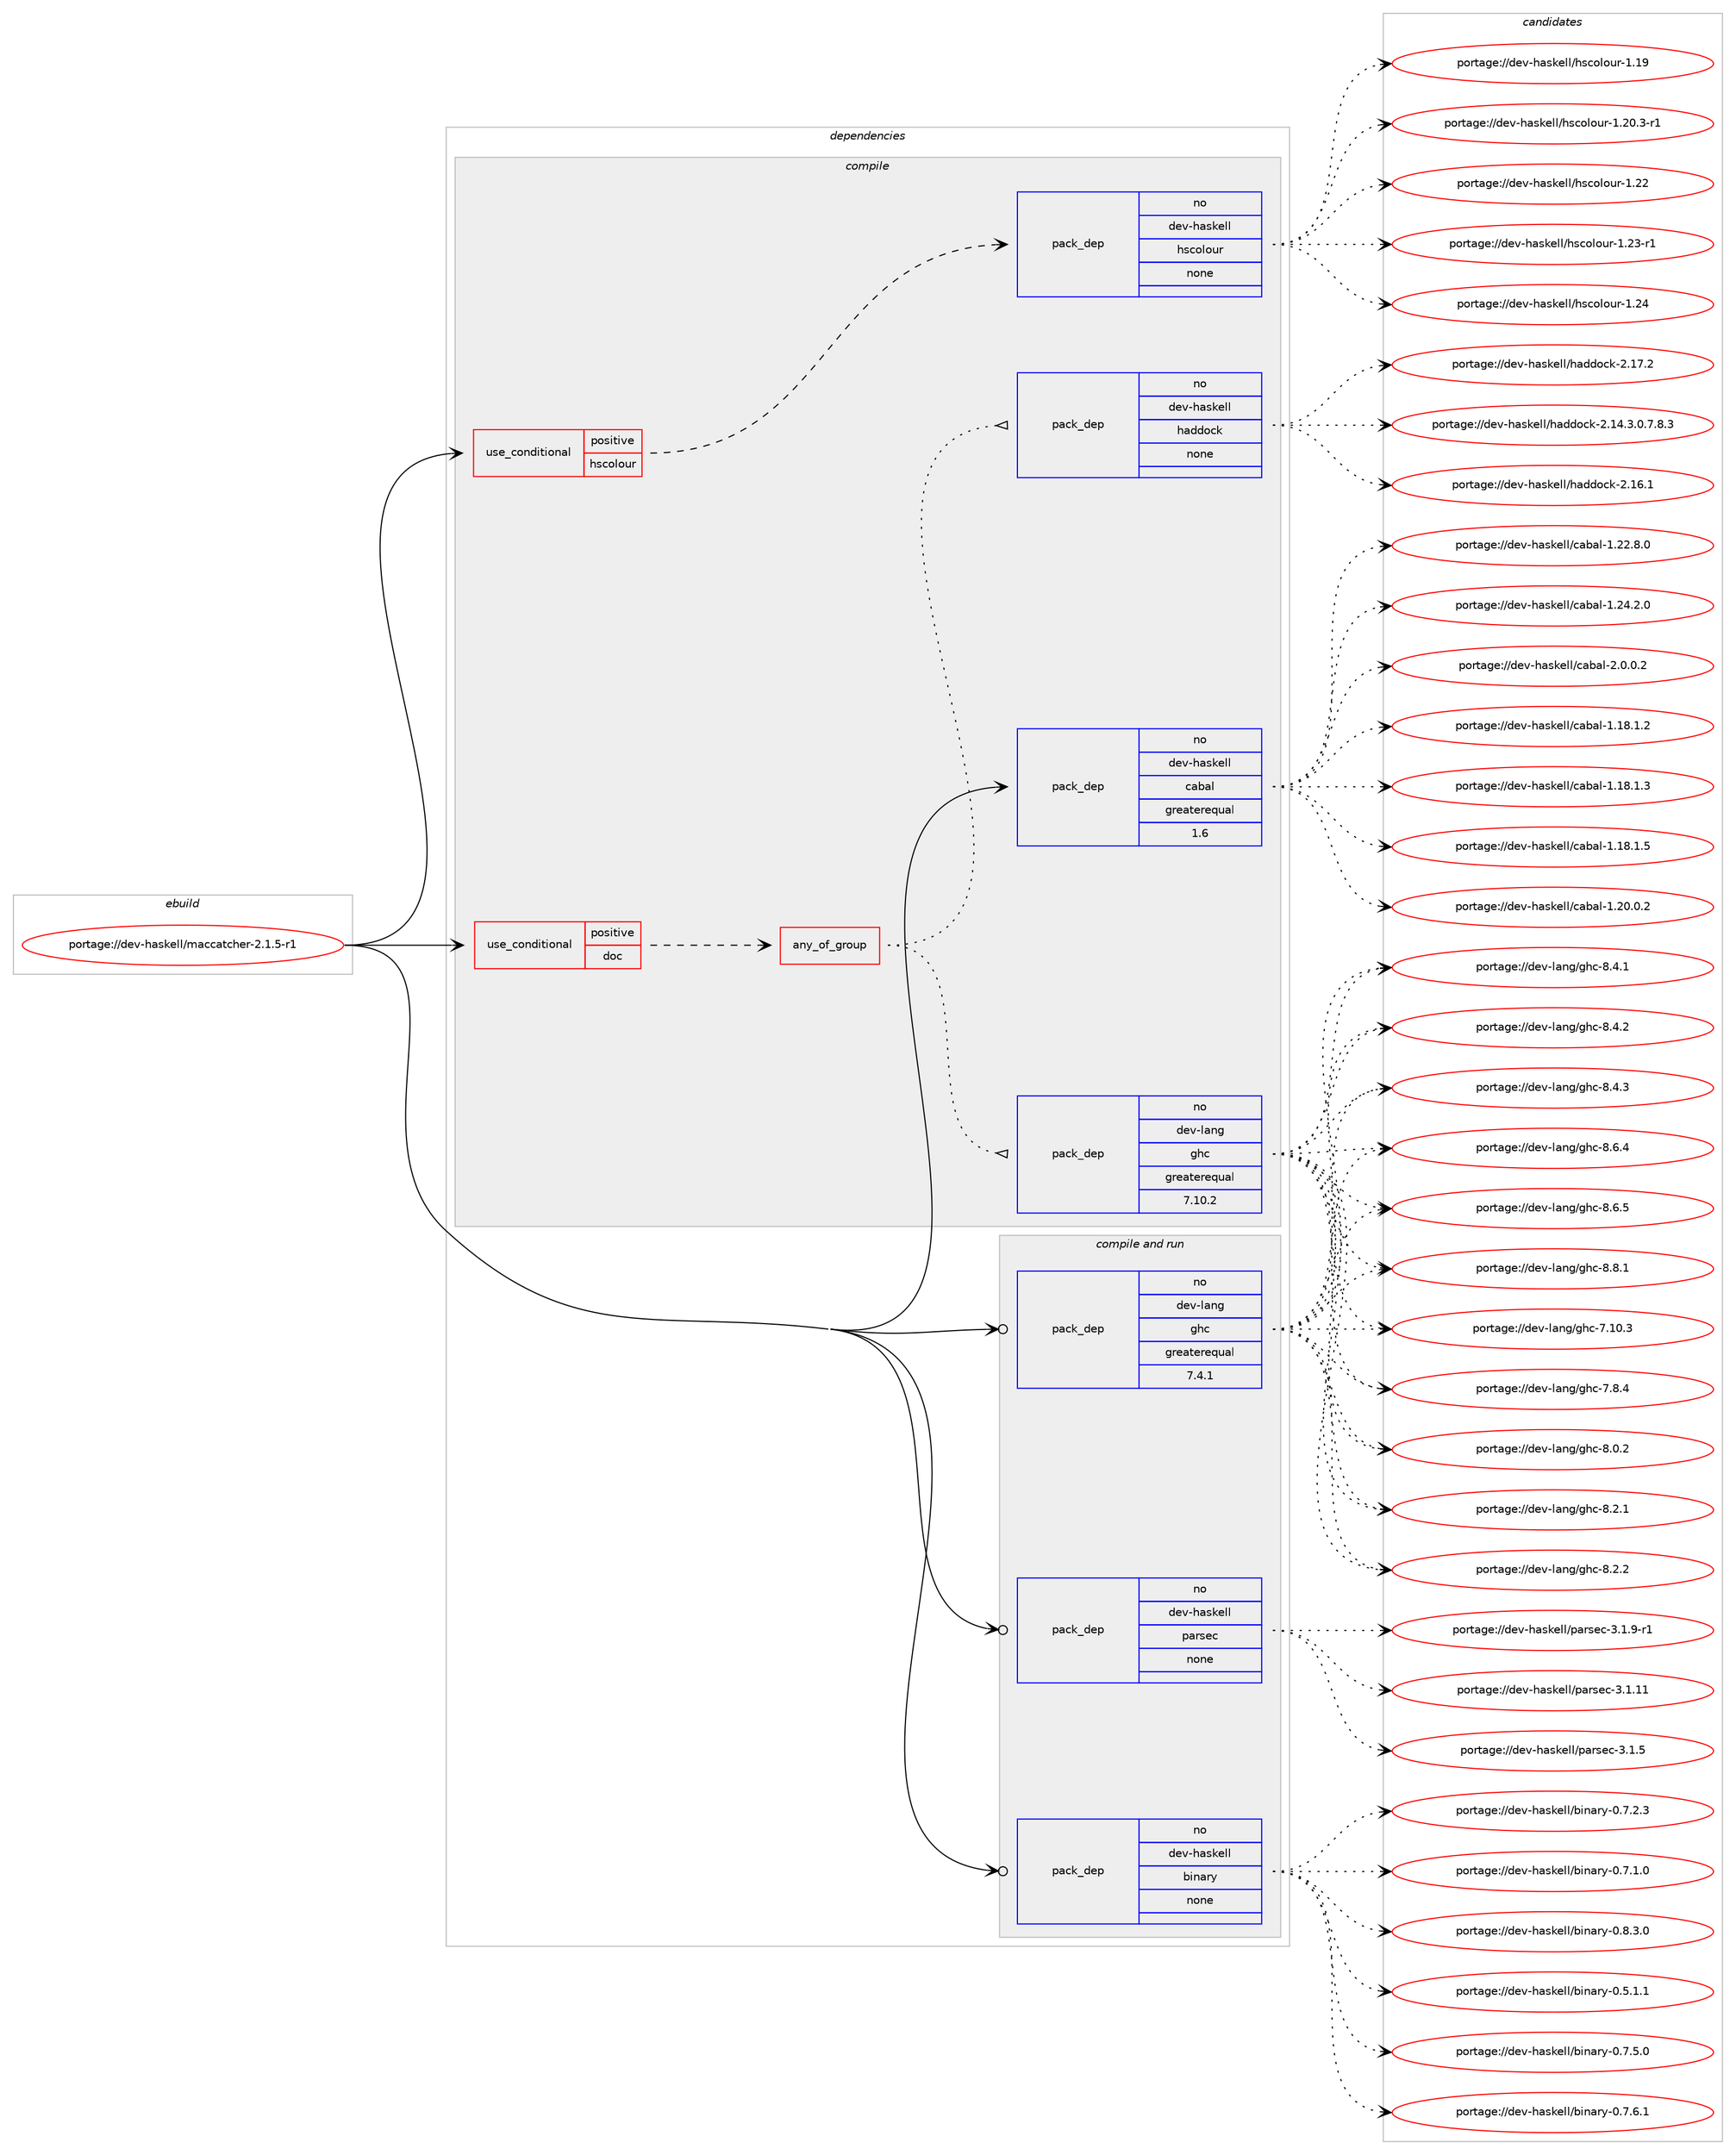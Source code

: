 digraph prolog {

# *************
# Graph options
# *************

newrank=true;
concentrate=true;
compound=true;
graph [rankdir=LR,fontname=Helvetica,fontsize=10,ranksep=1.5];#, ranksep=2.5, nodesep=0.2];
edge  [arrowhead=vee];
node  [fontname=Helvetica,fontsize=10];

# **********
# The ebuild
# **********

subgraph cluster_leftcol {
color=gray;
rank=same;
label=<<i>ebuild</i>>;
id [label="portage://dev-haskell/maccatcher-2.1.5-r1", color=red, width=4, href="../dev-haskell/maccatcher-2.1.5-r1.svg"];
}

# ****************
# The dependencies
# ****************

subgraph cluster_midcol {
color=gray;
label=<<i>dependencies</i>>;
subgraph cluster_compile {
fillcolor="#eeeeee";
style=filled;
label=<<i>compile</i>>;
subgraph cond16141 {
dependency74151 [label=<<TABLE BORDER="0" CELLBORDER="1" CELLSPACING="0" CELLPADDING="4"><TR><TD ROWSPAN="3" CELLPADDING="10">use_conditional</TD></TR><TR><TD>positive</TD></TR><TR><TD>doc</TD></TR></TABLE>>, shape=none, color=red];
subgraph any1998 {
dependency74152 [label=<<TABLE BORDER="0" CELLBORDER="1" CELLSPACING="0" CELLPADDING="4"><TR><TD CELLPADDING="10">any_of_group</TD></TR></TABLE>>, shape=none, color=red];subgraph pack55953 {
dependency74153 [label=<<TABLE BORDER="0" CELLBORDER="1" CELLSPACING="0" CELLPADDING="4" WIDTH="220"><TR><TD ROWSPAN="6" CELLPADDING="30">pack_dep</TD></TR><TR><TD WIDTH="110">no</TD></TR><TR><TD>dev-haskell</TD></TR><TR><TD>haddock</TD></TR><TR><TD>none</TD></TR><TR><TD></TD></TR></TABLE>>, shape=none, color=blue];
}
dependency74152:e -> dependency74153:w [weight=20,style="dotted",arrowhead="oinv"];
subgraph pack55954 {
dependency74154 [label=<<TABLE BORDER="0" CELLBORDER="1" CELLSPACING="0" CELLPADDING="4" WIDTH="220"><TR><TD ROWSPAN="6" CELLPADDING="30">pack_dep</TD></TR><TR><TD WIDTH="110">no</TD></TR><TR><TD>dev-lang</TD></TR><TR><TD>ghc</TD></TR><TR><TD>greaterequal</TD></TR><TR><TD>7.10.2</TD></TR></TABLE>>, shape=none, color=blue];
}
dependency74152:e -> dependency74154:w [weight=20,style="dotted",arrowhead="oinv"];
}
dependency74151:e -> dependency74152:w [weight=20,style="dashed",arrowhead="vee"];
}
id:e -> dependency74151:w [weight=20,style="solid",arrowhead="vee"];
subgraph cond16142 {
dependency74155 [label=<<TABLE BORDER="0" CELLBORDER="1" CELLSPACING="0" CELLPADDING="4"><TR><TD ROWSPAN="3" CELLPADDING="10">use_conditional</TD></TR><TR><TD>positive</TD></TR><TR><TD>hscolour</TD></TR></TABLE>>, shape=none, color=red];
subgraph pack55955 {
dependency74156 [label=<<TABLE BORDER="0" CELLBORDER="1" CELLSPACING="0" CELLPADDING="4" WIDTH="220"><TR><TD ROWSPAN="6" CELLPADDING="30">pack_dep</TD></TR><TR><TD WIDTH="110">no</TD></TR><TR><TD>dev-haskell</TD></TR><TR><TD>hscolour</TD></TR><TR><TD>none</TD></TR><TR><TD></TD></TR></TABLE>>, shape=none, color=blue];
}
dependency74155:e -> dependency74156:w [weight=20,style="dashed",arrowhead="vee"];
}
id:e -> dependency74155:w [weight=20,style="solid",arrowhead="vee"];
subgraph pack55956 {
dependency74157 [label=<<TABLE BORDER="0" CELLBORDER="1" CELLSPACING="0" CELLPADDING="4" WIDTH="220"><TR><TD ROWSPAN="6" CELLPADDING="30">pack_dep</TD></TR><TR><TD WIDTH="110">no</TD></TR><TR><TD>dev-haskell</TD></TR><TR><TD>cabal</TD></TR><TR><TD>greaterequal</TD></TR><TR><TD>1.6</TD></TR></TABLE>>, shape=none, color=blue];
}
id:e -> dependency74157:w [weight=20,style="solid",arrowhead="vee"];
}
subgraph cluster_compileandrun {
fillcolor="#eeeeee";
style=filled;
label=<<i>compile and run</i>>;
subgraph pack55957 {
dependency74158 [label=<<TABLE BORDER="0" CELLBORDER="1" CELLSPACING="0" CELLPADDING="4" WIDTH="220"><TR><TD ROWSPAN="6" CELLPADDING="30">pack_dep</TD></TR><TR><TD WIDTH="110">no</TD></TR><TR><TD>dev-haskell</TD></TR><TR><TD>binary</TD></TR><TR><TD>none</TD></TR><TR><TD></TD></TR></TABLE>>, shape=none, color=blue];
}
id:e -> dependency74158:w [weight=20,style="solid",arrowhead="odotvee"];
subgraph pack55958 {
dependency74159 [label=<<TABLE BORDER="0" CELLBORDER="1" CELLSPACING="0" CELLPADDING="4" WIDTH="220"><TR><TD ROWSPAN="6" CELLPADDING="30">pack_dep</TD></TR><TR><TD WIDTH="110">no</TD></TR><TR><TD>dev-haskell</TD></TR><TR><TD>parsec</TD></TR><TR><TD>none</TD></TR><TR><TD></TD></TR></TABLE>>, shape=none, color=blue];
}
id:e -> dependency74159:w [weight=20,style="solid",arrowhead="odotvee"];
subgraph pack55959 {
dependency74160 [label=<<TABLE BORDER="0" CELLBORDER="1" CELLSPACING="0" CELLPADDING="4" WIDTH="220"><TR><TD ROWSPAN="6" CELLPADDING="30">pack_dep</TD></TR><TR><TD WIDTH="110">no</TD></TR><TR><TD>dev-lang</TD></TR><TR><TD>ghc</TD></TR><TR><TD>greaterequal</TD></TR><TR><TD>7.4.1</TD></TR></TABLE>>, shape=none, color=blue];
}
id:e -> dependency74160:w [weight=20,style="solid",arrowhead="odotvee"];
}
subgraph cluster_run {
fillcolor="#eeeeee";
style=filled;
label=<<i>run</i>>;
}
}

# **************
# The candidates
# **************

subgraph cluster_choices {
rank=same;
color=gray;
label=<<i>candidates</i>>;

subgraph choice55953 {
color=black;
nodesep=1;
choiceportage1001011184510497115107101108108471049710010011199107455046495246514648465546564651 [label="portage://dev-haskell/haddock-2.14.3.0.7.8.3", color=red, width=4,href="../dev-haskell/haddock-2.14.3.0.7.8.3.svg"];
choiceportage100101118451049711510710110810847104971001001119910745504649544649 [label="portage://dev-haskell/haddock-2.16.1", color=red, width=4,href="../dev-haskell/haddock-2.16.1.svg"];
choiceportage100101118451049711510710110810847104971001001119910745504649554650 [label="portage://dev-haskell/haddock-2.17.2", color=red, width=4,href="../dev-haskell/haddock-2.17.2.svg"];
dependency74153:e -> choiceportage1001011184510497115107101108108471049710010011199107455046495246514648465546564651:w [style=dotted,weight="100"];
dependency74153:e -> choiceportage100101118451049711510710110810847104971001001119910745504649544649:w [style=dotted,weight="100"];
dependency74153:e -> choiceportage100101118451049711510710110810847104971001001119910745504649554650:w [style=dotted,weight="100"];
}
subgraph choice55954 {
color=black;
nodesep=1;
choiceportage1001011184510897110103471031049945554649484651 [label="portage://dev-lang/ghc-7.10.3", color=red, width=4,href="../dev-lang/ghc-7.10.3.svg"];
choiceportage10010111845108971101034710310499455546564652 [label="portage://dev-lang/ghc-7.8.4", color=red, width=4,href="../dev-lang/ghc-7.8.4.svg"];
choiceportage10010111845108971101034710310499455646484650 [label="portage://dev-lang/ghc-8.0.2", color=red, width=4,href="../dev-lang/ghc-8.0.2.svg"];
choiceportage10010111845108971101034710310499455646504649 [label="portage://dev-lang/ghc-8.2.1", color=red, width=4,href="../dev-lang/ghc-8.2.1.svg"];
choiceportage10010111845108971101034710310499455646504650 [label="portage://dev-lang/ghc-8.2.2", color=red, width=4,href="../dev-lang/ghc-8.2.2.svg"];
choiceportage10010111845108971101034710310499455646524649 [label="portage://dev-lang/ghc-8.4.1", color=red, width=4,href="../dev-lang/ghc-8.4.1.svg"];
choiceportage10010111845108971101034710310499455646524650 [label="portage://dev-lang/ghc-8.4.2", color=red, width=4,href="../dev-lang/ghc-8.4.2.svg"];
choiceportage10010111845108971101034710310499455646524651 [label="portage://dev-lang/ghc-8.4.3", color=red, width=4,href="../dev-lang/ghc-8.4.3.svg"];
choiceportage10010111845108971101034710310499455646544652 [label="portage://dev-lang/ghc-8.6.4", color=red, width=4,href="../dev-lang/ghc-8.6.4.svg"];
choiceportage10010111845108971101034710310499455646544653 [label="portage://dev-lang/ghc-8.6.5", color=red, width=4,href="../dev-lang/ghc-8.6.5.svg"];
choiceportage10010111845108971101034710310499455646564649 [label="portage://dev-lang/ghc-8.8.1", color=red, width=4,href="../dev-lang/ghc-8.8.1.svg"];
dependency74154:e -> choiceportage1001011184510897110103471031049945554649484651:w [style=dotted,weight="100"];
dependency74154:e -> choiceportage10010111845108971101034710310499455546564652:w [style=dotted,weight="100"];
dependency74154:e -> choiceportage10010111845108971101034710310499455646484650:w [style=dotted,weight="100"];
dependency74154:e -> choiceportage10010111845108971101034710310499455646504649:w [style=dotted,weight="100"];
dependency74154:e -> choiceportage10010111845108971101034710310499455646504650:w [style=dotted,weight="100"];
dependency74154:e -> choiceportage10010111845108971101034710310499455646524649:w [style=dotted,weight="100"];
dependency74154:e -> choiceportage10010111845108971101034710310499455646524650:w [style=dotted,weight="100"];
dependency74154:e -> choiceportage10010111845108971101034710310499455646524651:w [style=dotted,weight="100"];
dependency74154:e -> choiceportage10010111845108971101034710310499455646544652:w [style=dotted,weight="100"];
dependency74154:e -> choiceportage10010111845108971101034710310499455646544653:w [style=dotted,weight="100"];
dependency74154:e -> choiceportage10010111845108971101034710310499455646564649:w [style=dotted,weight="100"];
}
subgraph choice55955 {
color=black;
nodesep=1;
choiceportage100101118451049711510710110810847104115991111081111171144549464957 [label="portage://dev-haskell/hscolour-1.19", color=red, width=4,href="../dev-haskell/hscolour-1.19.svg"];
choiceportage10010111845104971151071011081084710411599111108111117114454946504846514511449 [label="portage://dev-haskell/hscolour-1.20.3-r1", color=red, width=4,href="../dev-haskell/hscolour-1.20.3-r1.svg"];
choiceportage100101118451049711510710110810847104115991111081111171144549465050 [label="portage://dev-haskell/hscolour-1.22", color=red, width=4,href="../dev-haskell/hscolour-1.22.svg"];
choiceportage1001011184510497115107101108108471041159911110811111711445494650514511449 [label="portage://dev-haskell/hscolour-1.23-r1", color=red, width=4,href="../dev-haskell/hscolour-1.23-r1.svg"];
choiceportage100101118451049711510710110810847104115991111081111171144549465052 [label="portage://dev-haskell/hscolour-1.24", color=red, width=4,href="../dev-haskell/hscolour-1.24.svg"];
dependency74156:e -> choiceportage100101118451049711510710110810847104115991111081111171144549464957:w [style=dotted,weight="100"];
dependency74156:e -> choiceportage10010111845104971151071011081084710411599111108111117114454946504846514511449:w [style=dotted,weight="100"];
dependency74156:e -> choiceportage100101118451049711510710110810847104115991111081111171144549465050:w [style=dotted,weight="100"];
dependency74156:e -> choiceportage1001011184510497115107101108108471041159911110811111711445494650514511449:w [style=dotted,weight="100"];
dependency74156:e -> choiceportage100101118451049711510710110810847104115991111081111171144549465052:w [style=dotted,weight="100"];
}
subgraph choice55956 {
color=black;
nodesep=1;
choiceportage10010111845104971151071011081084799979897108454946495646494650 [label="portage://dev-haskell/cabal-1.18.1.2", color=red, width=4,href="../dev-haskell/cabal-1.18.1.2.svg"];
choiceportage10010111845104971151071011081084799979897108454946495646494651 [label="portage://dev-haskell/cabal-1.18.1.3", color=red, width=4,href="../dev-haskell/cabal-1.18.1.3.svg"];
choiceportage10010111845104971151071011081084799979897108454946495646494653 [label="portage://dev-haskell/cabal-1.18.1.5", color=red, width=4,href="../dev-haskell/cabal-1.18.1.5.svg"];
choiceportage10010111845104971151071011081084799979897108454946504846484650 [label="portage://dev-haskell/cabal-1.20.0.2", color=red, width=4,href="../dev-haskell/cabal-1.20.0.2.svg"];
choiceportage10010111845104971151071011081084799979897108454946505046564648 [label="portage://dev-haskell/cabal-1.22.8.0", color=red, width=4,href="../dev-haskell/cabal-1.22.8.0.svg"];
choiceportage10010111845104971151071011081084799979897108454946505246504648 [label="portage://dev-haskell/cabal-1.24.2.0", color=red, width=4,href="../dev-haskell/cabal-1.24.2.0.svg"];
choiceportage100101118451049711510710110810847999798971084550464846484650 [label="portage://dev-haskell/cabal-2.0.0.2", color=red, width=4,href="../dev-haskell/cabal-2.0.0.2.svg"];
dependency74157:e -> choiceportage10010111845104971151071011081084799979897108454946495646494650:w [style=dotted,weight="100"];
dependency74157:e -> choiceportage10010111845104971151071011081084799979897108454946495646494651:w [style=dotted,weight="100"];
dependency74157:e -> choiceportage10010111845104971151071011081084799979897108454946495646494653:w [style=dotted,weight="100"];
dependency74157:e -> choiceportage10010111845104971151071011081084799979897108454946504846484650:w [style=dotted,weight="100"];
dependency74157:e -> choiceportage10010111845104971151071011081084799979897108454946505046564648:w [style=dotted,weight="100"];
dependency74157:e -> choiceportage10010111845104971151071011081084799979897108454946505246504648:w [style=dotted,weight="100"];
dependency74157:e -> choiceportage100101118451049711510710110810847999798971084550464846484650:w [style=dotted,weight="100"];
}
subgraph choice55957 {
color=black;
nodesep=1;
choiceportage10010111845104971151071011081084798105110971141214548465346494649 [label="portage://dev-haskell/binary-0.5.1.1", color=red, width=4,href="../dev-haskell/binary-0.5.1.1.svg"];
choiceportage10010111845104971151071011081084798105110971141214548465546494648 [label="portage://dev-haskell/binary-0.7.1.0", color=red, width=4,href="../dev-haskell/binary-0.7.1.0.svg"];
choiceportage10010111845104971151071011081084798105110971141214548465546504651 [label="portage://dev-haskell/binary-0.7.2.3", color=red, width=4,href="../dev-haskell/binary-0.7.2.3.svg"];
choiceportage10010111845104971151071011081084798105110971141214548465546534648 [label="portage://dev-haskell/binary-0.7.5.0", color=red, width=4,href="../dev-haskell/binary-0.7.5.0.svg"];
choiceportage10010111845104971151071011081084798105110971141214548465546544649 [label="portage://dev-haskell/binary-0.7.6.1", color=red, width=4,href="../dev-haskell/binary-0.7.6.1.svg"];
choiceportage10010111845104971151071011081084798105110971141214548465646514648 [label="portage://dev-haskell/binary-0.8.3.0", color=red, width=4,href="../dev-haskell/binary-0.8.3.0.svg"];
dependency74158:e -> choiceportage10010111845104971151071011081084798105110971141214548465346494649:w [style=dotted,weight="100"];
dependency74158:e -> choiceportage10010111845104971151071011081084798105110971141214548465546494648:w [style=dotted,weight="100"];
dependency74158:e -> choiceportage10010111845104971151071011081084798105110971141214548465546504651:w [style=dotted,weight="100"];
dependency74158:e -> choiceportage10010111845104971151071011081084798105110971141214548465546534648:w [style=dotted,weight="100"];
dependency74158:e -> choiceportage10010111845104971151071011081084798105110971141214548465546544649:w [style=dotted,weight="100"];
dependency74158:e -> choiceportage10010111845104971151071011081084798105110971141214548465646514648:w [style=dotted,weight="100"];
}
subgraph choice55958 {
color=black;
nodesep=1;
choiceportage100101118451049711510710110810847112971141151019945514649464949 [label="portage://dev-haskell/parsec-3.1.11", color=red, width=4,href="../dev-haskell/parsec-3.1.11.svg"];
choiceportage1001011184510497115107101108108471129711411510199455146494653 [label="portage://dev-haskell/parsec-3.1.5", color=red, width=4,href="../dev-haskell/parsec-3.1.5.svg"];
choiceportage10010111845104971151071011081084711297114115101994551464946574511449 [label="portage://dev-haskell/parsec-3.1.9-r1", color=red, width=4,href="../dev-haskell/parsec-3.1.9-r1.svg"];
dependency74159:e -> choiceportage100101118451049711510710110810847112971141151019945514649464949:w [style=dotted,weight="100"];
dependency74159:e -> choiceportage1001011184510497115107101108108471129711411510199455146494653:w [style=dotted,weight="100"];
dependency74159:e -> choiceportage10010111845104971151071011081084711297114115101994551464946574511449:w [style=dotted,weight="100"];
}
subgraph choice55959 {
color=black;
nodesep=1;
choiceportage1001011184510897110103471031049945554649484651 [label="portage://dev-lang/ghc-7.10.3", color=red, width=4,href="../dev-lang/ghc-7.10.3.svg"];
choiceportage10010111845108971101034710310499455546564652 [label="portage://dev-lang/ghc-7.8.4", color=red, width=4,href="../dev-lang/ghc-7.8.4.svg"];
choiceportage10010111845108971101034710310499455646484650 [label="portage://dev-lang/ghc-8.0.2", color=red, width=4,href="../dev-lang/ghc-8.0.2.svg"];
choiceportage10010111845108971101034710310499455646504649 [label="portage://dev-lang/ghc-8.2.1", color=red, width=4,href="../dev-lang/ghc-8.2.1.svg"];
choiceportage10010111845108971101034710310499455646504650 [label="portage://dev-lang/ghc-8.2.2", color=red, width=4,href="../dev-lang/ghc-8.2.2.svg"];
choiceportage10010111845108971101034710310499455646524649 [label="portage://dev-lang/ghc-8.4.1", color=red, width=4,href="../dev-lang/ghc-8.4.1.svg"];
choiceportage10010111845108971101034710310499455646524650 [label="portage://dev-lang/ghc-8.4.2", color=red, width=4,href="../dev-lang/ghc-8.4.2.svg"];
choiceportage10010111845108971101034710310499455646524651 [label="portage://dev-lang/ghc-8.4.3", color=red, width=4,href="../dev-lang/ghc-8.4.3.svg"];
choiceportage10010111845108971101034710310499455646544652 [label="portage://dev-lang/ghc-8.6.4", color=red, width=4,href="../dev-lang/ghc-8.6.4.svg"];
choiceportage10010111845108971101034710310499455646544653 [label="portage://dev-lang/ghc-8.6.5", color=red, width=4,href="../dev-lang/ghc-8.6.5.svg"];
choiceportage10010111845108971101034710310499455646564649 [label="portage://dev-lang/ghc-8.8.1", color=red, width=4,href="../dev-lang/ghc-8.8.1.svg"];
dependency74160:e -> choiceportage1001011184510897110103471031049945554649484651:w [style=dotted,weight="100"];
dependency74160:e -> choiceportage10010111845108971101034710310499455546564652:w [style=dotted,weight="100"];
dependency74160:e -> choiceportage10010111845108971101034710310499455646484650:w [style=dotted,weight="100"];
dependency74160:e -> choiceportage10010111845108971101034710310499455646504649:w [style=dotted,weight="100"];
dependency74160:e -> choiceportage10010111845108971101034710310499455646504650:w [style=dotted,weight="100"];
dependency74160:e -> choiceportage10010111845108971101034710310499455646524649:w [style=dotted,weight="100"];
dependency74160:e -> choiceportage10010111845108971101034710310499455646524650:w [style=dotted,weight="100"];
dependency74160:e -> choiceportage10010111845108971101034710310499455646524651:w [style=dotted,weight="100"];
dependency74160:e -> choiceportage10010111845108971101034710310499455646544652:w [style=dotted,weight="100"];
dependency74160:e -> choiceportage10010111845108971101034710310499455646544653:w [style=dotted,weight="100"];
dependency74160:e -> choiceportage10010111845108971101034710310499455646564649:w [style=dotted,weight="100"];
}
}

}

